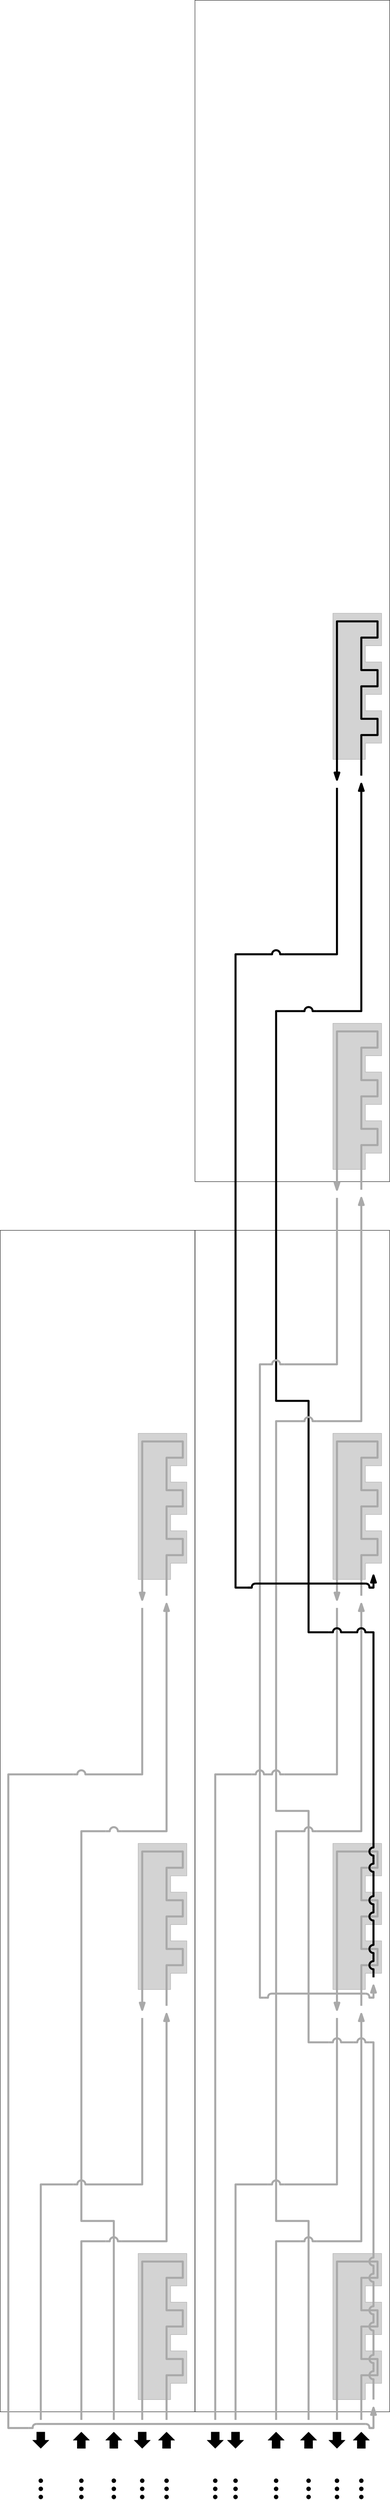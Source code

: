 <?xml version="1.0"?>
<!DOCTYPE ipe SYSTEM "ipe.dtd">
<ipe version="70206" creator="Ipe 7.2.9">
<info created="D:20190420225917" modified="D:20190421004458"/>
<ipestyle name="basic">
<symbol name="arrow/arc(spx)">
<path stroke="sym-stroke" fill="sym-stroke" pen="sym-pen">
0 0 m
-1 0.333 l
-1 -0.333 l
h
</path>
</symbol>
<symbol name="arrow/farc(spx)">
<path stroke="sym-stroke" fill="white" pen="sym-pen">
0 0 m
-1 0.333 l
-1 -0.333 l
h
</path>
</symbol>
<symbol name="arrow/ptarc(spx)">
<path stroke="sym-stroke" fill="sym-stroke" pen="sym-pen">
0 0 m
-1 0.333 l
-0.8 0 l
-1 -0.333 l
h
</path>
</symbol>
<symbol name="arrow/fptarc(spx)">
<path stroke="sym-stroke" fill="white" pen="sym-pen">
0 0 m
-1 0.333 l
-0.8 0 l
-1 -0.333 l
h
</path>
</symbol>
<symbol name="mark/circle(sx)" transformations="translations">
<path fill="sym-stroke">
0.6 0 0 0.6 0 0 e
0.4 0 0 0.4 0 0 e
</path>
</symbol>
<symbol name="mark/disk(sx)" transformations="translations">
<path fill="sym-stroke">
0.6 0 0 0.6 0 0 e
</path>
</symbol>
<symbol name="mark/fdisk(sfx)" transformations="translations">
<group>
<path fill="sym-fill">
0.5 0 0 0.5 0 0 e
</path>
<path fill="sym-stroke" fillrule="eofill">
0.6 0 0 0.6 0 0 e
0.4 0 0 0.4 0 0 e
</path>
</group>
</symbol>
<symbol name="mark/box(sx)" transformations="translations">
<path fill="sym-stroke" fillrule="eofill">
-0.6 -0.6 m
0.6 -0.6 l
0.6 0.6 l
-0.6 0.6 l
h
-0.4 -0.4 m
0.4 -0.4 l
0.4 0.4 l
-0.4 0.4 l
h
</path>
</symbol>
<symbol name="mark/square(sx)" transformations="translations">
<path fill="sym-stroke">
-0.6 -0.6 m
0.6 -0.6 l
0.6 0.6 l
-0.6 0.6 l
h
</path>
</symbol>
<symbol name="mark/fsquare(sfx)" transformations="translations">
<group>
<path fill="sym-fill">
-0.5 -0.5 m
0.5 -0.5 l
0.5 0.5 l
-0.5 0.5 l
h
</path>
<path fill="sym-stroke" fillrule="eofill">
-0.6 -0.6 m
0.6 -0.6 l
0.6 0.6 l
-0.6 0.6 l
h
-0.4 -0.4 m
0.4 -0.4 l
0.4 0.4 l
-0.4 0.4 l
h
</path>
</group>
</symbol>
<symbol name="mark/cross(sx)" transformations="translations">
<group>
<path fill="sym-stroke">
-0.43 -0.57 m
0.57 0.43 l
0.43 0.57 l
-0.57 -0.43 l
h
</path>
<path fill="sym-stroke">
-0.43 0.57 m
0.57 -0.43 l
0.43 -0.57 l
-0.57 0.43 l
h
</path>
</group>
</symbol>
<symbol name="arrow/fnormal(spx)">
<path stroke="sym-stroke" fill="white" pen="sym-pen">
0 0 m
-1 0.333 l
-1 -0.333 l
h
</path>
</symbol>
<symbol name="arrow/pointed(spx)">
<path stroke="sym-stroke" fill="sym-stroke" pen="sym-pen">
0 0 m
-1 0.333 l
-0.8 0 l
-1 -0.333 l
h
</path>
</symbol>
<symbol name="arrow/fpointed(spx)">
<path stroke="sym-stroke" fill="white" pen="sym-pen">
0 0 m
-1 0.333 l
-0.8 0 l
-1 -0.333 l
h
</path>
</symbol>
<symbol name="arrow/linear(spx)">
<path stroke="sym-stroke" pen="sym-pen">
-1 0.333 m
0 0 l
-1 -0.333 l
</path>
</symbol>
<symbol name="arrow/fdouble(spx)">
<path stroke="sym-stroke" fill="white" pen="sym-pen">
0 0 m
-1 0.333 l
-1 -0.333 l
h
-1 0 m
-2 0.333 l
-2 -0.333 l
h
</path>
</symbol>
<symbol name="arrow/double(spx)">
<path stroke="sym-stroke" fill="sym-stroke" pen="sym-pen">
0 0 m
-1 0.333 l
-1 -0.333 l
h
-1 0 m
-2 0.333 l
-2 -0.333 l
h
</path>
</symbol>
<pen name="heavier" value="0.8"/>
<pen name="fat" value="1.2"/>
<pen name="ultrafat" value="2"/>
<symbolsize name="large" value="5"/>
<symbolsize name="small" value="2"/>
<symbolsize name="tiny" value="1.1"/>
<arrowsize name="large" value="10"/>
<arrowsize name="small" value="5"/>
<arrowsize name="tiny" value="3"/>
<color name="red" value="1 0 0"/>
<color name="green" value="0 1 0"/>
<color name="blue" value="0 0 1"/>
<color name="yellow" value="1 1 0"/>
<color name="orange" value="1 0.647 0"/>
<color name="gold" value="1 0.843 0"/>
<color name="purple" value="0.627 0.125 0.941"/>
<color name="gray" value="0.745"/>
<color name="brown" value="0.647 0.165 0.165"/>
<color name="navy" value="0 0 0.502"/>
<color name="pink" value="1 0.753 0.796"/>
<color name="seagreen" value="0.18 0.545 0.341"/>
<color name="turquoise" value="0.251 0.878 0.816"/>
<color name="violet" value="0.933 0.51 0.933"/>
<color name="darkblue" value="0 0 0.545"/>
<color name="darkcyan" value="0 0.545 0.545"/>
<color name="darkgray" value="0.663"/>
<color name="darkgreen" value="0 0.392 0"/>
<color name="darkmagenta" value="0.545 0 0.545"/>
<color name="darkorange" value="1 0.549 0"/>
<color name="darkred" value="0.545 0 0"/>
<color name="lightblue" value="0.678 0.847 0.902"/>
<color name="lightcyan" value="0.878 1 1"/>
<color name="lightgray" value="0.827"/>
<color name="lightgreen" value="0.565 0.933 0.565"/>
<color name="lightyellow" value="1 1 0.878"/>
<dashstyle name="dashed" value="[4] 0"/>
<dashstyle name="dotted" value="[1 3] 0"/>
<dashstyle name="dash dotted" value="[4 2 1 2] 0"/>
<dashstyle name="dash dot dotted" value="[4 2 1 2 1 2] 0"/>
<textsize name="large" value="\large"/>
<textsize name="Large" value="\Large"/>
<textsize name="LARGE" value="\LARGE"/>
<textsize name="huge" value="\huge"/>
<textsize name="Huge" value="\Huge"/>
<textsize name="small" value="\small"/>
<textsize name="footnote" value="\footnotesize"/>
<textsize name="tiny" value="\tiny"/>
<textstyle name="center" begin="\begin{center}" end="\end{center}"/>
<textstyle name="itemize" begin="\begin{itemize}" end="\end{itemize}"/>
<textstyle name="item" begin="\begin{itemize}\item{}" end="\end{itemize}"/>
<gridsize name="4 pts" value="4"/>
<gridsize name="8 pts (~3 mm)" value="8"/>
<gridsize name="16 pts (~6 mm)" value="16"/>
<gridsize name="32 pts (~12 mm)" value="32"/>
<gridsize name="10 pts (~3.5 mm)" value="10"/>
<gridsize name="20 pts (~7 mm)" value="20"/>
<gridsize name="14 pts (~5 mm)" value="14"/>
<gridsize name="28 pts (~10 mm)" value="28"/>
<gridsize name="56 pts (~20 mm)" value="56"/>
<anglesize name="90 deg" value="90"/>
<anglesize name="60 deg" value="60"/>
<anglesize name="45 deg" value="45"/>
<anglesize name="30 deg" value="30"/>
<anglesize name="22.5 deg" value="22.5"/>
<opacity name="10%" value="0.1"/>
<opacity name="30%" value="0.3"/>
<opacity name="50%" value="0.5"/>
<opacity name="75%" value="0.75"/>
<layout paper="4096 8192" origin="0 0" frame="4096 8192"/>
<tiling name="falling" angle="-60" step="4" width="1"/>
<tiling name="rising" angle="30" step="4" width="1"/>
</ipestyle>
<page>
<layer name="alpha"/>
<view layers="alpha" active="alpha"/>
<path layer="alpha" matrix="1 0 0 1 704 4536" stroke="darkgray" fill="lightgray">
1416 356 m
1448 356 l
1448 372 l
1464 372 l
1464 404 l
1448 404 l
1448 420 l
1464 420 l
1464 452 l
1448 452 l
1448 468 l
1464 468 l
1464 500 l
1416 500 l
1416 356 l
</path>
<path matrix="1 0 0 1 1864 3528" stroke="black" pen="ultrafat">
252 504 m
232 504 l
232 732 l
200 732 l
200 1116 l
224 1116 l
</path>
<path matrix="1 0 0 1 512 3324" stroke="darkgray" fill="lightgray">
1416 356 m
1448 356 l
1448 372 l
1464 372 l
1464 404 l
1448 404 l
1448 420 l
1464 420 l
1464 452 l
1448 452 l
1448 468 l
1464 468 l
1464 500 l
1416 500 l
1416 356 l
</path>
<path matrix="1 0 0 1 704 2920" stroke="darkgray" fill="lightgray">
1416 356 m
1448 356 l
1448 372 l
1464 372 l
1464 404 l
1448 404 l
1448 420 l
1464 420 l
1464 452 l
1448 452 l
1448 468 l
1464 468 l
1464 500 l
1416 500 l
1416 356 l
</path>
<path matrix="0.705883 0 0 0.993173 1230.12 2966.05" stroke="black">
1068 300 m
1068 1472 l
1340 1472 l
1340 300 l
h
</path>
<path matrix="1 0 0 1 1864 3124" stroke="darkgray" pen="ultrafat">
260 132 m
260 288 l
300 288 l
300 272 l
284 272 l
284 240 l
300 240 l
300 224 l
284 224 l
284 192 l
300 192 l
300 176 l
284 176 l
284 132 l
</path>
<path matrix="1 0 0 1 704 3324" stroke="darkgray" fill="lightgray">
1416 356 m
1448 356 l
1448 372 l
1464 372 l
1464 404 l
1448 404 l
1448 420 l
1464 420 l
1464 452 l
1448 452 l
1448 468 l
1464 468 l
1464 500 l
1416 500 l
1416 356 l
</path>
<path matrix="1 0 0 1 1232 2368" stroke="darkgray" pen="ultrafat" arrow="normal/normal">
916 1296 m
916 1336 l
932 1336 l
932 1352 l
916 1352 l
916 1384 l
932 1384 l
932 1400 l
916 1400 l
916 1432 l
932 1432 l
932 1448 l
892 1448 l
892 1292 l
</path>
<path matrix="1 0 0 1 1864 2316" stroke="darkgray" pen="ultrafat">
208 1172 m
260 1172 l
260 1336 l
</path>
<path matrix="1 0 0 1 704 3728" stroke="darkgray" fill="lightgray">
1416 356 m
1448 356 l
1448 372 l
1464 372 l
1464 404 l
1448 404 l
1448 420 l
1464 420 l
1464 452 l
1448 452 l
1448 468 l
1464 468 l
1464 500 l
1416 500 l
1416 356 l
</path>
<path matrix="1 0 0 1 1232 2772" stroke="darkgray" pen="ultrafat" arrow="normal/normal">
916 1296 m
916 1336 l
932 1336 l
932 1352 l
916 1352 l
916 1384 l
932 1384 l
932 1400 l
916 1400 l
916 1432 l
932 1432 l
932 1448 l
892 1448 l
892 1292 l
</path>
<path matrix="1 0 0 1 1864 2720" stroke="darkgray" pen="ultrafat">
208 1172 m
260 1172 l
260 1336 l
</path>
<group matrix="1 0 0 1 1232 1560">
<path matrix="1 0 0 1 -648 1396" stroke="darkgray" pen="ultrafat">
1504 476 m
1508 476 l
4 0 0 -4 1512 476 1515.2 476 a
1520 476 l
</path>
<path stroke="darkgray" pen="ultrafat" arrow="normal/normal">
872 1872 m
916 1872 l
916 2096 l
</path>
</group>
<path matrix="1 0 0 1 552 3012" stroke="darkgray" pen="ultrafat">
1504 476 m
1508 476 l
4 0 0 -4 1512 476 1515.2 476 a
1520 476 l
</path>
<path matrix="1 0 0 1 512 2920" stroke="darkgray" fill="lightgray">
1416 356 m
1448 356 l
1448 372 l
1464 372 l
1464 404 l
1448 404 l
1448 420 l
1464 420 l
1464 452 l
1448 452 l
1448 468 l
1464 468 l
1464 500 l
1416 500 l
1416 356 l
</path>
<path matrix="0.705883 0 0 0.993173 1038.12 2966.05" stroke="black">
1068 300 m
1068 1472 l
1340 1472 l
1340 300 l
h
</path>
<path matrix="1 0 0 1 1672 3124" stroke="darkgray" pen="ultrafat">
260 132 m
260 288 l
300 288 l
300 272 l
284 272 l
284 240 l
300 240 l
300 224 l
284 224 l
284 192 l
300 192 l
300 176 l
284 176 l
284 132 l
</path>
<path matrix="1 0 0 1 1040 2368" stroke="darkgray" pen="ultrafat" arrow="normal/normal">
916 1296 m
916 1336 l
932 1336 l
932 1352 l
916 1352 l
916 1384 l
932 1384 l
932 1400 l
916 1400 l
916 1432 l
932 1432 l
932 1448 l
892 1448 l
892 1292 l
</path>
<path matrix="1 0 0 1 1672 2316" stroke="darkgray" pen="ultrafat">
208 1172 m
260 1172 l
260 1336 l
</path>
<path matrix="1 0 0 1 512 3728" stroke="darkgray" fill="lightgray">
1416 356 m
1448 356 l
1448 372 l
1464 372 l
1464 404 l
1448 404 l
1448 420 l
1464 420 l
1464 452 l
1448 452 l
1448 468 l
1464 468 l
1464 500 l
1416 500 l
1416 356 l
</path>
<path matrix="1 0 0 1 1040 2772" stroke="darkgray" pen="ultrafat" arrow="normal/normal">
916 1296 m
916 1336 l
932 1336 l
932 1352 l
916 1352 l
916 1384 l
932 1384 l
932 1400 l
916 1400 l
916 1432 l
932 1432 l
932 1448 l
892 1448 l
892 1292 l
</path>
<group matrix="1 0 0 1 1040 1964">
<path matrix="1 0 0 1 -648 1396" stroke="darkgray" pen="ultrafat">
1504 476 m
1508 476 l
4 0 0 -4 1512 476 1515.2 476 a
1520 476 l
</path>
<path stroke="darkgray" pen="ultrafat" arrow="normal/normal">
872 1872 m
916 1872 l
916 2096 l
</path>
</group>
<path matrix="1 0 0 1 360 3416" stroke="darkgray" pen="ultrafat">
1504 476 m
1508 476 l
4 0 0 -4 1512 476 1515.2 476 a
1520 476 l
</path>
<path matrix="1 0 0 1 1672 2720" stroke="darkgray" pen="ultrafat">
208 1172 m
260 1172 l
260 1336 l
</path>
<group matrix="1 0 0 1 1040 1560">
<path matrix="1 0 0 1 -648 1396" stroke="darkgray" pen="ultrafat">
1504 476 m
1508 476 l
4 0 0 -4 1512 476 1515.2 476 a
1520 476 l
</path>
<path stroke="darkgray" pen="ultrafat" arrow="normal/normal">
872 1872 m
916 1872 l
916 2096 l
</path>
</group>
<path matrix="1 0 0 1 360 3012" stroke="darkgray" pen="ultrafat">
1504 476 m
1508 476 l
4 0 0 -4 1512 476 1515.2 476 a
1520 476 l
</path>
<path matrix="1 0 0 1 1040 1528" stroke="darkgray" pen="ultrafat">
780 1720 m
784 1720 l
784 1724
788 1724 c
</path>
<path matrix="1 0 0 1 1380 1520" stroke="darkgray" pen="ultrafat">
780 1728 m
776 1728 l
776 1732
772 1732 c
</path>
<path matrix="1 0 0 1 -1008 -1272" stroke="darkgray" pen="ultrafat">
2836 4524 m
3160 4524 l
</path>
<path matrix="1 0 0 1 -1008 -1276" stroke="darkgray" pen="ultrafat">
2872 5168 m
2808 5168 l
2808 4524 l
2828 4524 l
</path>
<path matrix="1 0 0 1 -1008 -1276" stroke="darkgray" pen="ultrafat" arrow="normal/normal">
3164 4524 m
3168 4524 l
3168 4544 l
</path>
<group matrix="1 0 0 1 1232 2912">
<path matrix="1 0 0 1 -528 4" stroke="darkgray" pen="ultrafat">
1456 408 m
1456 428 l
4 0 0 -4 1456 432 1456 436 a
1456 440 l
</path>
<path matrix="1 0 0 1 -44 52" stroke="darkgray" pen="ultrafat">
972 344 m
972 348 l
4 0 0 -4 972 352 972 356 a
972 360 l
</path>
<path matrix="1 0 0 1 -632 8" stroke="darkgray" pen="ultrafat">
1560 372 m
1560 376 l
4 0 0 -4 1560 380 1560 384 a
1560 388 l
</path>
<path matrix="1 0 0 1 -528 4" stroke="darkgray" pen="ultrafat">
1456 456 m
1456 476 l
4 0 0 -4 1456 480 1456 484 a
1456 488 l
</path>
<path matrix="1 0 0 1 -44 100" stroke="darkgray" pen="ultrafat">
972 344 m
972 348 l
4 0 0 -4 972 352 972 356 a
972 360 l
</path>
<path matrix="1 0 0 1 0 16" stroke="darkgray" pen="ultrafat">
928 348 m
928 364 l
928 364 l
</path>
<path matrix="1 0 0 1 -44 148" stroke="darkgray" pen="ultrafat">
972 344 m
972 348 l
4 0 0 -4 972 352 972 356 a
972 360 l
</path>
</group>
<group matrix="1 0 0 1 1232 2356">
<path matrix="1 0 0 1 -596 796" stroke="darkgray" pen="ultrafat">
1504 476 m
1508 476 l
4 0 0 -4 1512 476 1515.2 476 a
1520 476 l
</path>
<path matrix="1 0 0 1 -620 796" stroke="darkgray" pen="ultrafat">
1504 476 m
1508 476 l
4 0 0 -4 1512 476 1515.2 476 a
1520 476 l
</path>
<path stroke="darkgray" pen="ultrafat">
908 1272 m
900 1272 l
900 1272 l
</path>
</group>
<path matrix="1 0 0 1 1864 3124" stroke="darkgray" pen="ultrafat">
296 296 m
296 504 l
292 504 l
</path>
<path matrix="1 0 0 1 1864 3124" stroke="darkgray" pen="ultrafat">
252 504 m
232 504 l
232 732 l
200 732 l
200 1116 l
224 1116 l
</path>
<path matrix="1 0 0 1 1864 3124" stroke="darkgray" pen="ultrafat" arrow="normal/normal">
240 1116 m
284 1116 l
284 1336 l
</path>
<path matrix="1 0 0 1 1380 1944" stroke="darkgray" pen="ultrafat">
780 1728 m
776 1728 l
776 1732
772 1732 c
</path>
<path matrix="1 0 0 1 1232 1976" stroke="darkgray" pen="ultrafat" arrow="normal/normal">
924 1696 m
928 1696 l
928 1708 l
</path>
<path matrix="1 0 0 1 1864 3124" stroke="darkgray" pen="ultrafat">
208 1172 m
260 1172 l
260 1336 l
</path>
<group matrix="1 0 0 1 1864 3124">
<path matrix="1 0 0 1 -592 -1172" stroke="darkgray" pen="ultrafat">
780 1720 m
784 1720 l
784 1724
788 1724 c
</path>
<path stroke="darkgray" pen="ultrafat">
188 548 m
184 548 l
184 1172 l
192 1172 l
</path>
</group>
<path matrix="1 0 0 1 584 3764" stroke="darkgray" pen="ultrafat">
1504 476 m
1508 476 l
4 0 0 -4 1512 476 1515.2 476 a
1520 476 l
</path>
<path matrix="1 0 0 1 552 3820" stroke="darkgray" pen="ultrafat">
1504 476 m
1508 476 l
4 0 0 -4 1512 476 1515.2 476 a
1520 476 l
</path>
<path matrix="1 0 0 1 704 4132" stroke="darkgray" fill="lightgray">
1416 356 m
1448 356 l
1448 372 l
1464 372 l
1464 404 l
1448 404 l
1448 420 l
1464 420 l
1464 452 l
1448 452 l
1448 468 l
1464 468 l
1464 500 l
1416 500 l
1416 356 l
</path>
<path matrix="0.705883 0 0 0.993173 1230.12 4178.05" stroke="black">
1068 300 m
1068 1472 l
1340 1472 l
1340 300 l
h
</path>
<path matrix="1 0 0 1 1864 4336" stroke="darkgray" pen="ultrafat" rarrow="normal/normal">
260 132 m
260 288 l
300 288 l
300 272 l
284 272 l
284 240 l
300 240 l
300 224 l
284 224 l
284 192 l
300 192 l
300 176 l
284 176 l
284 132 l
</path>
<path matrix="1 0 0 1 1596 1712" stroke="darkgray" pen="ultrafat">
308 1544 m
308 1740 l
276 1740 l
276 2124 l
300 2124 l
</path>
<path matrix="1 0 0 1 1596 1712" stroke="darkgray" pen="ultrafat">
276 1544 m
276 1720 l
300 1720 l
</path>
<path matrix="1 0 0 1 1596 1712" stroke="darkgray" pen="ultrafat">
236 1544 m
236 1776 l
268 1776 l
</path>
<path matrix="1 0 0 1 1788 1712" stroke="darkgray" pen="ultrafat">
236 1544 m
236 1776 l
268 1776 l
</path>
<path matrix="1 0 0 1 1788 1712" stroke="darkgray" pen="ultrafat">
276 1544 m
276 1720 l
300 1720 l
</path>
<group matrix="1 0 0 1 1684 1724">
<group matrix="1 0 0 1 -45.9892 -17.933">
<path matrix="0.5 0 0 0.5 424 692" stroke="black" fill="black">
4 0 0 4 124 1596 e
</path>
<path matrix="0.5 0 0 0.5 424 684" stroke="black" fill="black">
4 0 0 4 124 1596 e
</path>
<path matrix="0.5 0 0 0.5 424 676" stroke="black" fill="black">
4 0 0 4 124 1596 e
</path>
</group>
<group matrix="1 0 0 1 96 56">
<path matrix="1 0 0 1 -44 0" stroke="black" fill="black">
384 1464 m
384 1456 l
392 1456 l
392 1464 l
h
</path>
<path stroke="black" fill="black">
344 1456 m
336 1456 l
344 1448 l
352 1456 l
344 1456 l
</path>
</group>
</group>
<group matrix="1 0 0 1 1732 1724">
<group matrix="1 0 0 1 -69.9892 -17.933">
<path matrix="0.5 0 0 0.5 424 692" stroke="black" fill="black">
4 0 0 4 124 1596 e
</path>
<path matrix="0.5 0 0 0.5 424 684" stroke="black" fill="black">
4 0 0 4 124 1596 e
</path>
<path matrix="0.5 0 0 0.5 424 676" stroke="black" fill="black">
4 0 0 4 124 1596 e
</path>
</group>
<group matrix="1 0 0 1 28 48">
<path stroke="black" fill="black">
384 1464 m
384 1456 l
392 1456 l
392 1464 l
h
</path>
<path stroke="black" fill="black">
388 1464 m
380 1464 l
388 1472 l
396 1464 l
388 1464 l
</path>
</group>
</group>
<group matrix="1 0 0 1 1648 1724">
<group matrix="1 0 0 1 -69.9892 -17.933">
<path matrix="0.5 0 0 0.5 424 692" stroke="black" fill="black">
4 0 0 4 124 1596 e
</path>
<path matrix="0.5 0 0 0.5 424 684" stroke="black" fill="black">
4 0 0 4 124 1596 e
</path>
<path matrix="0.5 0 0 0.5 424 676" stroke="black" fill="black">
4 0 0 4 124 1596 e
</path>
</group>
<group matrix="1 0 0 1 28 48">
<path stroke="black" fill="black">
384 1464 m
384 1456 l
392 1456 l
392 1464 l
h
</path>
<path stroke="black" fill="black">
388 1464 m
380 1464 l
388 1472 l
396 1464 l
388 1464 l
</path>
</group>
</group>
<group matrix="1 0 0 1 1584 1724">
<group matrix="1 0 0 1 -45.9892 -17.933">
<path matrix="0.5 0 0 0.5 424 692" stroke="black" fill="black">
4 0 0 4 124 1596 e
</path>
<path matrix="0.5 0 0 0.5 424 684" stroke="black" fill="black">
4 0 0 4 124 1596 e
</path>
<path matrix="0.5 0 0 0.5 424 676" stroke="black" fill="black">
4 0 0 4 124 1596 e
</path>
</group>
<group matrix="1 0 0 1 96 56">
<path matrix="1 0 0 1 -44 0" stroke="black" fill="black">
384 1464 m
384 1456 l
392 1456 l
392 1464 l
h
</path>
<path stroke="black" fill="black">
344 1456 m
336 1456 l
344 1448 l
352 1456 l
344 1456 l
</path>
</group>
</group>
<path matrix="1 0 0 1 1788 1712" stroke="darkgray" pen="ultrafat">
308 1544 m
308 1740 l
276 1740 l
276 2124 l
300 2124 l
</path>
<group matrix="1 0 0 1 1680 1724">
<group matrix="1 0 0 1 -69.9892 -17.933">
<path matrix="0.5 0 0 0.5 424 692" stroke="black" fill="black">
4 0 0 4 124 1596 e
</path>
<path matrix="0.5 0 0 0.5 424 684" stroke="black" fill="black">
4 0 0 4 124 1596 e
</path>
<path matrix="0.5 0 0 0.5 424 676" stroke="black" fill="black">
4 0 0 4 124 1596 e
</path>
</group>
<group matrix="1 0 0 1 28 48">
<path stroke="black" fill="black">
384 1464 m
384 1456 l
392 1456 l
392 1464 l
h
</path>
<path stroke="black" fill="black">
388 1464 m
380 1464 l
388 1472 l
396 1464 l
388 1464 l
</path>
</group>
</group>
<group matrix="1 0 0 1 1564 1724">
<group matrix="1 0 0 1 -45.9892 -17.933">
<path matrix="0.5 0 0 0.5 424 692" stroke="black" fill="black">
4 0 0 4 124 1596 e
</path>
<path matrix="0.5 0 0 0.5 424 684" stroke="black" fill="black">
4 0 0 4 124 1596 e
</path>
<path matrix="0.5 0 0 0.5 424 676" stroke="black" fill="black">
4 0 0 4 124 1596 e
</path>
</group>
<group matrix="1 0 0 1 96 56">
<path matrix="1 0 0 1 -44 0" stroke="black" fill="black">
384 1464 m
384 1456 l
392 1456 l
392 1464 l
h
</path>
<path stroke="black" fill="black">
344 1456 m
336 1456 l
344 1448 l
352 1456 l
344 1456 l
</path>
</group>
</group>
<group matrix="1 0 0 1 1492 1724">
<group matrix="1 0 0 1 -45.9892 -17.933">
<path matrix="0.5 0 0 0.5 424 692" stroke="black" fill="black">
4 0 0 4 124 1596 e
</path>
<path matrix="0.5 0 0 0.5 424 684" stroke="black" fill="black">
4 0 0 4 124 1596 e
</path>
<path matrix="0.5 0 0 0.5 424 676" stroke="black" fill="black">
4 0 0 4 124 1596 e
</path>
</group>
<group matrix="1 0 0 1 96 56">
<path matrix="1 0 0 1 -44 0" stroke="black" fill="black">
384 1464 m
384 1456 l
392 1456 l
392 1464 l
h
</path>
<path stroke="black" fill="black">
344 1456 m
336 1456 l
344 1448 l
352 1456 l
344 1456 l
</path>
</group>
</group>
<group matrix="1 0 0 1 1540 1724">
<group matrix="1 0 0 1 -69.9892 -17.933">
<path matrix="0.5 0 0 0.5 424 692" stroke="black" fill="black">
4 0 0 4 124 1596 e
</path>
<path matrix="0.5 0 0 0.5 424 684" stroke="black" fill="black">
4 0 0 4 124 1596 e
</path>
<path matrix="0.5 0 0 0.5 424 676" stroke="black" fill="black">
4 0 0 4 124 1596 e
</path>
</group>
<group matrix="1 0 0 1 28 48">
<path stroke="black" fill="black">
384 1464 m
384 1456 l
392 1456 l
392 1464 l
h
</path>
<path stroke="black" fill="black">
388 1464 m
380 1464 l
388 1472 l
396 1464 l
388 1464 l
</path>
</group>
</group>
<group matrix="1 0 0 1 1456 1724">
<group matrix="1 0 0 1 -69.9892 -17.933">
<path matrix="0.5 0 0 0.5 424 692" stroke="black" fill="black">
4 0 0 4 124 1596 e
</path>
<path matrix="0.5 0 0 0.5 424 684" stroke="black" fill="black">
4 0 0 4 124 1596 e
</path>
<path matrix="0.5 0 0 0.5 424 676" stroke="black" fill="black">
4 0 0 4 124 1596 e
</path>
</group>
<group matrix="1 0 0 1 28 48">
<path stroke="black" fill="black">
384 1464 m
384 1456 l
392 1456 l
392 1464 l
h
</path>
<path stroke="black" fill="black">
388 1464 m
380 1464 l
388 1472 l
396 1464 l
388 1464 l
</path>
</group>
</group>
<group matrix="1 0 0 1 1392 1724">
<group matrix="1 0 0 1 -45.9892 -17.933">
<path matrix="0.5 0 0 0.5 424 692" stroke="black" fill="black">
4 0 0 4 124 1596 e
</path>
<path matrix="0.5 0 0 0.5 424 684" stroke="black" fill="black">
4 0 0 4 124 1596 e
</path>
<path matrix="0.5 0 0 0.5 424 676" stroke="black" fill="black">
4 0 0 4 124 1596 e
</path>
</group>
<group matrix="1 0 0 1 96 56">
<path matrix="1 0 0 1 -44 0" stroke="black" fill="black">
384 1464 m
384 1456 l
392 1456 l
392 1464 l
h
</path>
<path stroke="black" fill="black">
344 1456 m
336 1456 l
344 1448 l
352 1456 l
344 1456 l
</path>
</group>
</group>
<group matrix="1 0 0 1 1488 1724">
<group matrix="1 0 0 1 -69.9892 -17.933">
<path matrix="0.5 0 0 0.5 424 692" stroke="black" fill="black">
4 0 0 4 124 1596 e
</path>
<path matrix="0.5 0 0 0.5 424 684" stroke="black" fill="black">
4 0 0 4 124 1596 e
</path>
<path matrix="0.5 0 0 0.5 424 676" stroke="black" fill="black">
4 0 0 4 124 1596 e
</path>
</group>
<group matrix="1 0 0 1 28 48">
<path stroke="black" fill="black">
384 1464 m
384 1456 l
392 1456 l
392 1464 l
h
</path>
<path stroke="black" fill="black">
388 1464 m
380 1464 l
388 1472 l
396 1464 l
388 1464 l
</path>
</group>
</group>
<path matrix="1 0 0 1 1232 1976" stroke="darkgray" pen="ultrafat">
828 1700 m
920 1700 l
</path>
<group matrix="1 0 0 1 1232 1964">
<path matrix="1 0 0 1 -648 1396" stroke="darkgray" pen="ultrafat">
1504 476 m
1508 476 l
4 0 0 -4 1512 476 1515.2 476 a
1520 476 l
</path>
<path stroke="darkgray" pen="ultrafat" arrow="normal/normal">
872 1872 m
916 1872 l
916 2096 l
</path>
</group>
<path matrix="1 0 0 1 552 3416" stroke="darkgray" pen="ultrafat">
1504 476 m
1508 476 l
4 0 0 -4 1512 476 1515.2 476 a
1520 476 l
</path>
<path matrix="1 0 0 1 536 3416" stroke="darkgray" pen="ultrafat">
1504 476 m
1508 476 l
4 0 0 -4 1512 476 1515.2 476 a
1520 476 l
</path>
<path stroke="darkgray" pen="ultrafat">
2040 3892 m
2004 3892 l
2004 3256 l
</path>
<path matrix="1 0 0 1 1232 3580" stroke="black" pen="ultrafat" arrow="normal/normal">
916 1296 m
916 1336 l
932 1336 l
932 1352 l
916 1352 l
916 1384 l
932 1384 l
932 1400 l
916 1400 l
916 1432 l
932 1432 l
932 1448 l
892 1448 l
892 1292 l
</path>
<group matrix="1 0 0 1 1864 3124">
<path matrix="1 0 0 1 -1160 196" stroke="black" pen="ultrafat">
1456 408 m
1456 428 l
4 0 0 -4 1456 432 1456 436 a
1456 440 l
</path>
<path matrix="1 0 0 1 -676 244" stroke="black" pen="ultrafat">
972 344 m
972 348 l
4 0 0 -4 972 352 972 356 a
972 360 l
</path>
<path matrix="1 0 0 1 -1264 200" stroke="black" pen="ultrafat">
1560 372 m
1560 376 l
4 0 0 -4 1560 380 1560 384 a
1560 388 l
</path>
<path matrix="1 0 0 1 -1160 196" stroke="black" pen="ultrafat">
1456 456 m
1456 476 l
4 0 0 -4 1456 480 1456 484 a
1456 488 l
</path>
<path matrix="1 0 0 1 -676 292" stroke="black" pen="ultrafat">
972 344 m
972 348 l
4 0 0 -4 972 352 972 356 a
972 360 l
</path>
<path matrix="1 0 0 1 -676 340" stroke="black" pen="ultrafat">
972 344 m
972 348 l
4 0 0 -4 972 352 972 356 a
972 360 l
</path>
<path stroke="black" pen="ultrafat">
296 568 m
296 572 l
</path>
</group>
<group matrix="1 0 0 1 1232 2760">
<path matrix="1 0 0 1 -596 796" stroke="black" pen="ultrafat">
1504 476 m
1508 476 l
4 0 0 -4 1512 476 1515.2 476 a
1520 476 l
</path>
<path matrix="1 0 0 1 -620 796" stroke="black" pen="ultrafat">
1504 476 m
1508 476 l
4 0 0 -4 1512 476 1515.2 476 a
1520 476 l
</path>
<path stroke="black" pen="ultrafat">
908 1272 m
900 1272 l
900 1272 l
</path>
</group>
<path matrix="1 0 0 1 1864 3528" stroke="black" pen="ultrafat">
296 296 m
296 504 l
292 504 l
</path>
<path matrix="1 0 0 1 1380 2348" stroke="black" pen="ultrafat">
780 1728 m
776 1728 l
776 1732
772 1732 c
</path>
<path matrix="1 0 0 1 1232 2380" stroke="black" pen="ultrafat" arrow="normal/normal">
924 1696 m
928 1696 l
928 1708 l
</path>
<path matrix="1 0 0 1 1864 3528" stroke="black" pen="ultrafat">
208 1172 m
260 1172 l
260 1336 l
</path>
<path matrix="1 0 0 1 1864 3124" stroke="black" pen="ultrafat">
192 1576 m
160 1576 l
160 952 l
176 952 l
</path>
<path matrix="1 0 0 1 1256 2356" stroke="black" pen="ultrafat">
780 1720 m
784 1720 l
784 1724
788 1724 c
</path>
<path matrix="1 0 0 1 1864 3124" stroke="black" pen="ultrafat">
288 956 m
180 956 l
</path>
<group matrix="1 0 0 1 1232 2772">
<path matrix="1 0 0 1 -648 1396" stroke="black" pen="ultrafat">
1504 476 m
1508 476 l
4 0 0 -4 1512 476 1515.2 476 a
1520 476 l
</path>
<path stroke="black" pen="ultrafat" arrow="normal/normal">
872 1872 m
916 1872 l
916 2096 l
</path>
</group>
<path matrix="1 0 0 1 552 4224" stroke="black" pen="ultrafat">
1504 476 m
1508 476 l
4 0 0 -4 1512 476 1515.2 476 a
1520 476 l
</path>
</page>
</ipe>
